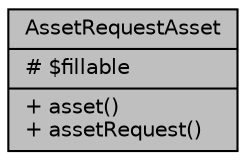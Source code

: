 digraph "AssetRequestAsset"
{
 // LATEX_PDF_SIZE
  bgcolor="transparent";
  edge [fontname="Helvetica",fontsize="10",labelfontname="Helvetica",labelfontsize="10"];
  node [fontname="Helvetica",fontsize="10",shape=record];
  Node1 [label="{AssetRequestAsset\n|# $fillable\l|+ asset()\l+ assetRequest()\l}",height=0.2,width=0.4,color="black", fillcolor="grey75", style="filled", fontcolor="black",tooltip="Datos de los bienes institucionales solicitados."];
}
